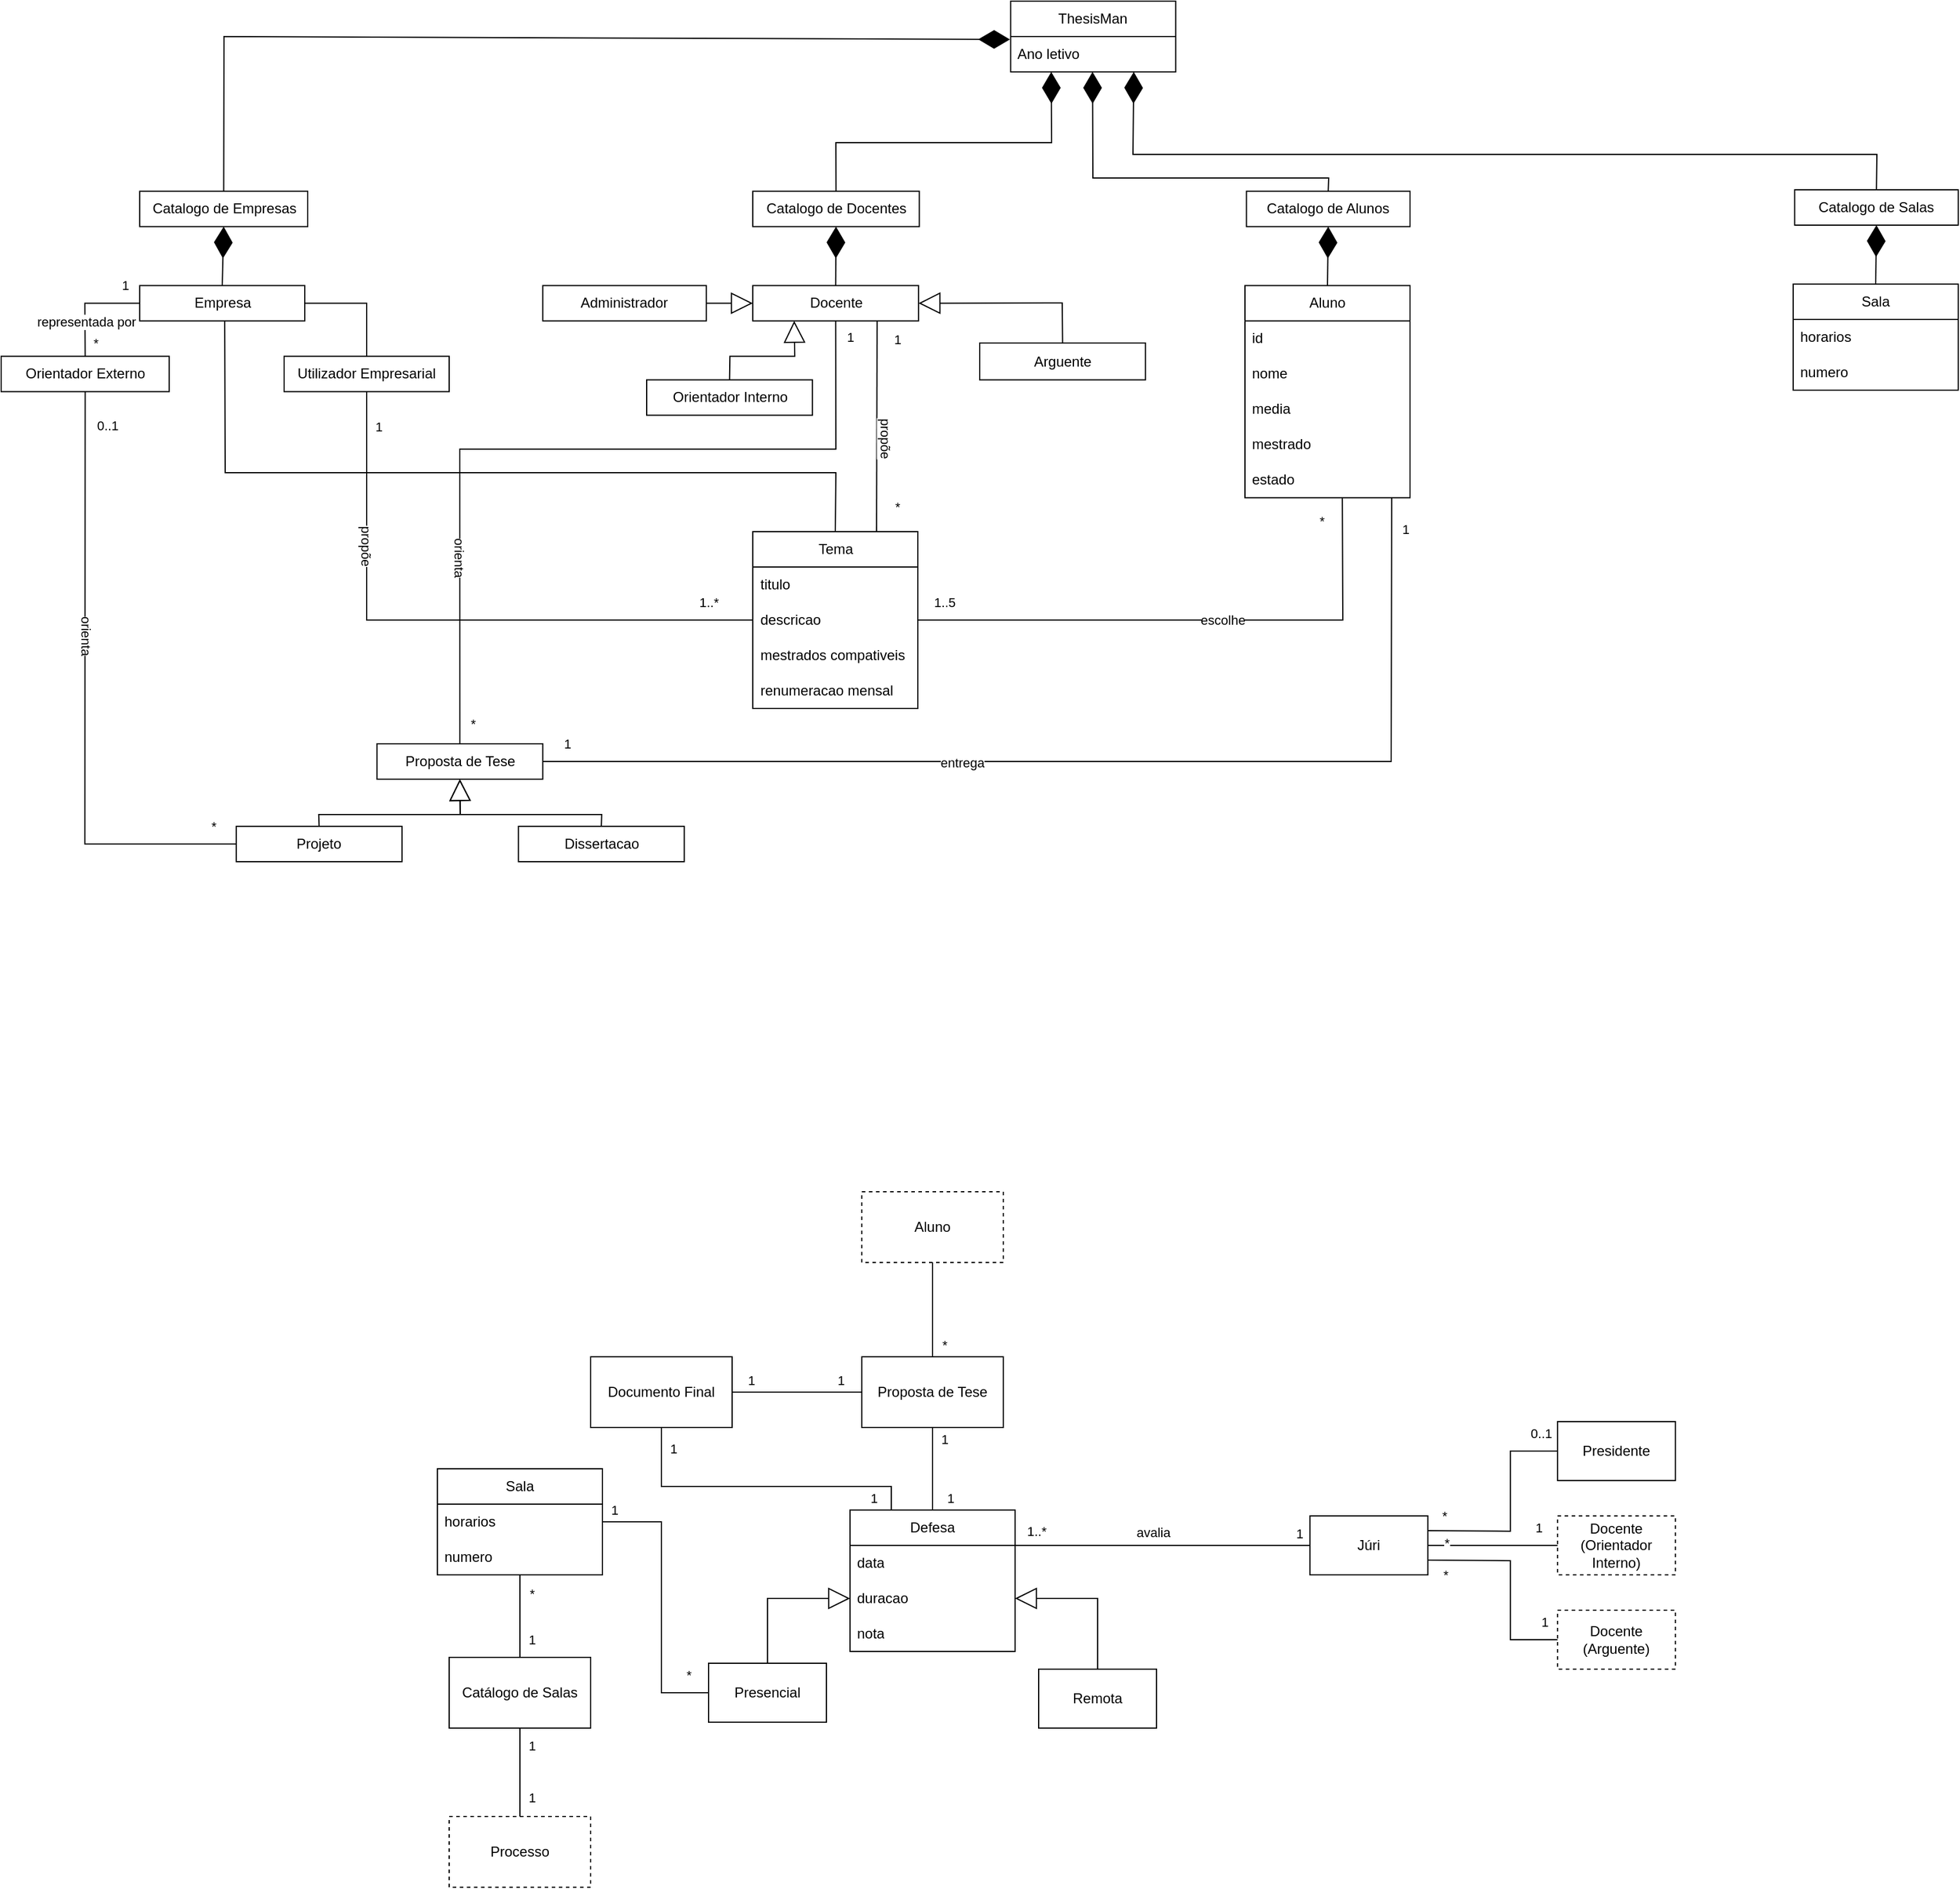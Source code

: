 <mxfile version="24.0.4" type="device">
  <diagram name="Page-1" id="X4RA0sWJOlGw3QUm6S05">
    <mxGraphModel dx="1793" dy="2145" grid="1" gridSize="10" guides="1" tooltips="1" connect="1" arrows="1" fold="1" page="1" pageScale="1" pageWidth="850" pageHeight="1100" math="0" shadow="0">
      <root>
        <mxCell id="0" />
        <mxCell id="1" parent="0" />
        <mxCell id="fBPDrE-IPzC1A-cnoaCC-7" value="" style="endArrow=block;endSize=16;endFill=0;html=1;rounded=0;entryX=0;entryY=0.5;entryDx=0;entryDy=0;exitX=0.5;exitY=0;exitDx=0;exitDy=0;" parent="1" source="C_XxnrYp36uwVZH10fxI-17" target="9LugDYmZEyyhnsHwceRd-7" edge="1">
          <mxGeometry width="160" relative="1" as="geometry">
            <mxPoint x="970" y="440" as="sourcePoint" />
            <mxPoint x="1040" y="415" as="targetPoint" />
            <Array as="points">
              <mxPoint x="980" y="405" />
            </Array>
          </mxGeometry>
        </mxCell>
        <mxCell id="fBPDrE-IPzC1A-cnoaCC-8" value="Remota" style="html=1;whiteSpace=wrap;" parent="1" vertex="1">
          <mxGeometry x="1210" y="465" width="100" height="50" as="geometry" />
        </mxCell>
        <mxCell id="fBPDrE-IPzC1A-cnoaCC-9" value="" style="endArrow=block;endSize=16;endFill=0;html=1;rounded=0;exitX=0.5;exitY=0;exitDx=0;exitDy=0;entryX=1;entryY=0.5;entryDx=0;entryDy=0;" parent="1" source="fBPDrE-IPzC1A-cnoaCC-8" target="9LugDYmZEyyhnsHwceRd-7" edge="1">
          <mxGeometry width="160" relative="1" as="geometry">
            <mxPoint x="1220" y="470" as="sourcePoint" />
            <mxPoint x="1190" y="380" as="targetPoint" />
            <Array as="points">
              <mxPoint x="1260" y="405" />
            </Array>
          </mxGeometry>
        </mxCell>
        <mxCell id="JnHYzQc8gZoaptGCAMhL-2" value="Júri" style="html=1;whiteSpace=wrap;" parent="1" vertex="1">
          <mxGeometry x="1440.14" y="335" width="100" height="50" as="geometry" />
        </mxCell>
        <mxCell id="JnHYzQc8gZoaptGCAMhL-15" value="Docente (Arguente)" style="html=1;whiteSpace=wrap;dashed=1;" parent="1" vertex="1">
          <mxGeometry x="1650.14" y="415" width="100" height="50" as="geometry" />
        </mxCell>
        <mxCell id="JnHYzQc8gZoaptGCAMhL-17" value="Docente (Orientador Interno)" style="html=1;whiteSpace=wrap;dashed=1;" parent="1" vertex="1">
          <mxGeometry x="1650.14" y="335" width="100" height="50" as="geometry" />
        </mxCell>
        <mxCell id="JnHYzQc8gZoaptGCAMhL-21" value="Presidente" style="html=1;whiteSpace=wrap;" parent="1" vertex="1">
          <mxGeometry x="1650.14" y="255" width="100" height="50" as="geometry" />
        </mxCell>
        <mxCell id="fVaLRAdeRfdy9NQS7Hun-14" value="Catálogo de Salas" style="whiteSpace=wrap;html=1;" parent="1" vertex="1">
          <mxGeometry x="710" y="455" width="120" height="60" as="geometry" />
        </mxCell>
        <mxCell id="9LugDYmZEyyhnsHwceRd-2" value="Proposta de Tese" style="whiteSpace=wrap;html=1;" parent="1" vertex="1">
          <mxGeometry x="1060" y="200" width="120" height="60" as="geometry" />
        </mxCell>
        <mxCell id="9LugDYmZEyyhnsHwceRd-4" value="" style="endArrow=none;html=1;rounded=0;entryX=0.5;entryY=1;entryDx=0;entryDy=0;exitX=0.5;exitY=0;exitDx=0;exitDy=0;" parent="1" target="9LugDYmZEyyhnsHwceRd-2" edge="1">
          <mxGeometry width="50" height="50" relative="1" as="geometry">
            <mxPoint x="1120" y="340" as="sourcePoint" />
            <mxPoint x="990" y="300" as="targetPoint" />
          </mxGeometry>
        </mxCell>
        <mxCell id="9LugDYmZEyyhnsHwceRd-29" value="1" style="edgeLabel;html=1;align=center;verticalAlign=middle;resizable=0;points=[];" parent="9LugDYmZEyyhnsHwceRd-4" vertex="1" connectable="0">
          <mxGeometry x="-0.398" y="-2" relative="1" as="geometry">
            <mxPoint x="13" y="4" as="offset" />
          </mxGeometry>
        </mxCell>
        <mxCell id="C_XxnrYp36uwVZH10fxI-3" value="1" style="edgeLabel;html=1;align=center;verticalAlign=middle;resizable=0;points=[];" parent="9LugDYmZEyyhnsHwceRd-4" vertex="1" connectable="0">
          <mxGeometry x="0.75" y="-3" relative="1" as="geometry">
            <mxPoint x="7" as="offset" />
          </mxGeometry>
        </mxCell>
        <mxCell id="9LugDYmZEyyhnsHwceRd-6" value="Defesa" style="swimlane;fontStyle=0;childLayout=stackLayout;horizontal=1;startSize=30;horizontalStack=0;resizeParent=1;resizeParentMax=0;resizeLast=0;collapsible=1;marginBottom=0;whiteSpace=wrap;html=1;" parent="1" vertex="1">
          <mxGeometry x="1050" y="330" width="140" height="120" as="geometry" />
        </mxCell>
        <mxCell id="C_XxnrYp36uwVZH10fxI-14" value="data" style="text;strokeColor=none;fillColor=none;align=left;verticalAlign=middle;spacingLeft=4;spacingRight=4;overflow=hidden;points=[[0,0.5],[1,0.5]];portConstraint=eastwest;rotatable=0;whiteSpace=wrap;html=1;" parent="9LugDYmZEyyhnsHwceRd-6" vertex="1">
          <mxGeometry y="30" width="140" height="30" as="geometry" />
        </mxCell>
        <mxCell id="9LugDYmZEyyhnsHwceRd-7" value="duracao" style="text;strokeColor=none;fillColor=none;align=left;verticalAlign=middle;spacingLeft=4;spacingRight=4;overflow=hidden;points=[[0,0.5],[1,0.5]];portConstraint=eastwest;rotatable=0;whiteSpace=wrap;html=1;" parent="9LugDYmZEyyhnsHwceRd-6" vertex="1">
          <mxGeometry y="60" width="140" height="30" as="geometry" />
        </mxCell>
        <mxCell id="9LugDYmZEyyhnsHwceRd-10" value="nota" style="text;strokeColor=none;fillColor=none;align=left;verticalAlign=middle;spacingLeft=4;spacingRight=4;overflow=hidden;points=[[0,0.5],[1,0.5]];portConstraint=eastwest;rotatable=0;whiteSpace=wrap;html=1;" parent="9LugDYmZEyyhnsHwceRd-6" vertex="1">
          <mxGeometry y="90" width="140" height="30" as="geometry" />
        </mxCell>
        <mxCell id="9LugDYmZEyyhnsHwceRd-11" value="" style="endArrow=none;html=1;rounded=0;exitX=1;exitY=0.25;exitDx=0;exitDy=0;entryX=0;entryY=0.5;entryDx=0;entryDy=0;" parent="1" source="JnHYzQc8gZoaptGCAMhL-2" target="JnHYzQc8gZoaptGCAMhL-21" edge="1">
          <mxGeometry width="50" height="50" relative="1" as="geometry">
            <mxPoint x="1540.14" y="265" as="sourcePoint" />
            <mxPoint x="1590.14" y="215" as="targetPoint" />
            <Array as="points">
              <mxPoint x="1610.14" y="348" />
              <mxPoint x="1610.14" y="280" />
            </Array>
          </mxGeometry>
        </mxCell>
        <mxCell id="9LugDYmZEyyhnsHwceRd-14" value="0..1" style="edgeLabel;html=1;align=center;verticalAlign=middle;resizable=0;points=[];" parent="9LugDYmZEyyhnsHwceRd-11" vertex="1" connectable="0">
          <mxGeometry x="0.844" y="2" relative="1" as="geometry">
            <mxPoint y="-13" as="offset" />
          </mxGeometry>
        </mxCell>
        <mxCell id="9LugDYmZEyyhnsHwceRd-18" value="*" style="edgeLabel;html=1;align=center;verticalAlign=middle;resizable=0;points=[];" parent="9LugDYmZEyyhnsHwceRd-11" vertex="1" connectable="0">
          <mxGeometry x="-0.85" y="2" relative="1" as="geometry">
            <mxPoint y="-11" as="offset" />
          </mxGeometry>
        </mxCell>
        <mxCell id="9LugDYmZEyyhnsHwceRd-12" value="" style="endArrow=none;html=1;rounded=0;exitX=1;exitY=0.5;exitDx=0;exitDy=0;entryX=0;entryY=0.5;entryDx=0;entryDy=0;" parent="1" source="JnHYzQc8gZoaptGCAMhL-2" target="JnHYzQc8gZoaptGCAMhL-17" edge="1">
          <mxGeometry width="50" height="50" relative="1" as="geometry">
            <mxPoint x="1600.14" y="465" as="sourcePoint" />
            <mxPoint x="1650.14" y="415" as="targetPoint" />
          </mxGeometry>
        </mxCell>
        <mxCell id="9LugDYmZEyyhnsHwceRd-15" value="1" style="edgeLabel;html=1;align=center;verticalAlign=middle;resizable=0;points=[];" parent="9LugDYmZEyyhnsHwceRd-12" vertex="1" connectable="0">
          <mxGeometry x="0.471" y="-2" relative="1" as="geometry">
            <mxPoint x="13" y="-17" as="offset" />
          </mxGeometry>
        </mxCell>
        <mxCell id="9LugDYmZEyyhnsHwceRd-20" value="*" style="edgeLabel;html=1;align=center;verticalAlign=middle;resizable=0;points=[];" parent="9LugDYmZEyyhnsHwceRd-12" vertex="1" connectable="0">
          <mxGeometry x="-0.668" y="2" relative="1" as="geometry">
            <mxPoint x="-3" as="offset" />
          </mxGeometry>
        </mxCell>
        <mxCell id="9LugDYmZEyyhnsHwceRd-13" value="" style="endArrow=none;html=1;rounded=0;exitX=1;exitY=0.75;exitDx=0;exitDy=0;entryX=0;entryY=0.5;entryDx=0;entryDy=0;" parent="1" source="JnHYzQc8gZoaptGCAMhL-2" target="JnHYzQc8gZoaptGCAMhL-15" edge="1">
          <mxGeometry width="50" height="50" relative="1" as="geometry">
            <mxPoint x="1580.14" y="465" as="sourcePoint" />
            <mxPoint x="1630.14" y="415" as="targetPoint" />
            <Array as="points">
              <mxPoint x="1610.14" y="373" />
              <mxPoint x="1610.14" y="440" />
            </Array>
          </mxGeometry>
        </mxCell>
        <mxCell id="9LugDYmZEyyhnsHwceRd-16" value="1" style="edgeLabel;html=1;align=center;verticalAlign=middle;resizable=0;points=[];" parent="9LugDYmZEyyhnsHwceRd-13" vertex="1" connectable="0">
          <mxGeometry x="0.877" y="-1" relative="1" as="geometry">
            <mxPoint y="-16" as="offset" />
          </mxGeometry>
        </mxCell>
        <mxCell id="9LugDYmZEyyhnsHwceRd-19" value="*" style="edgeLabel;html=1;align=center;verticalAlign=middle;resizable=0;points=[];" parent="9LugDYmZEyyhnsHwceRd-13" vertex="1" connectable="0">
          <mxGeometry x="-0.842" y="3" relative="1" as="geometry">
            <mxPoint x="1" y="15" as="offset" />
          </mxGeometry>
        </mxCell>
        <mxCell id="9LugDYmZEyyhnsHwceRd-22" value="" style="endArrow=none;html=1;rounded=0;exitX=1;exitY=0.25;exitDx=0;exitDy=0;entryX=0;entryY=0.5;entryDx=0;entryDy=0;" parent="1" source="9LugDYmZEyyhnsHwceRd-6" target="JnHYzQc8gZoaptGCAMhL-2" edge="1">
          <mxGeometry width="50" height="50" relative="1" as="geometry">
            <mxPoint x="1340" y="380" as="sourcePoint" />
            <mxPoint x="1490" y="360" as="targetPoint" />
          </mxGeometry>
        </mxCell>
        <mxCell id="9LugDYmZEyyhnsHwceRd-23" value="avalia" style="edgeLabel;html=1;align=center;verticalAlign=middle;resizable=0;points=[];" parent="9LugDYmZEyyhnsHwceRd-22" vertex="1" connectable="0">
          <mxGeometry x="-0.133" y="-1" relative="1" as="geometry">
            <mxPoint x="8" y="-12" as="offset" />
          </mxGeometry>
        </mxCell>
        <mxCell id="9LugDYmZEyyhnsHwceRd-24" value="1" style="edgeLabel;html=1;align=center;verticalAlign=middle;resizable=0;points=[];" parent="9LugDYmZEyyhnsHwceRd-22" vertex="1" connectable="0">
          <mxGeometry x="0.789" y="1" relative="1" as="geometry">
            <mxPoint x="17" y="-9" as="offset" />
          </mxGeometry>
        </mxCell>
        <mxCell id="9LugDYmZEyyhnsHwceRd-25" value="1..*" style="edgeLabel;html=1;align=center;verticalAlign=middle;resizable=0;points=[];" parent="9LugDYmZEyyhnsHwceRd-22" vertex="1" connectable="0">
          <mxGeometry x="-0.742" y="-2" relative="1" as="geometry">
            <mxPoint x="-15" y="-14" as="offset" />
          </mxGeometry>
        </mxCell>
        <mxCell id="9LugDYmZEyyhnsHwceRd-26" value="Aluno" style="whiteSpace=wrap;html=1;dashed=1;" parent="1" vertex="1">
          <mxGeometry x="1060" y="60" width="120" height="60" as="geometry" />
        </mxCell>
        <mxCell id="9LugDYmZEyyhnsHwceRd-27" value="" style="endArrow=none;html=1;rounded=0;entryX=0.5;entryY=1;entryDx=0;entryDy=0;exitX=0.5;exitY=0;exitDx=0;exitDy=0;" parent="1" source="9LugDYmZEyyhnsHwceRd-2" target="9LugDYmZEyyhnsHwceRd-26" edge="1">
          <mxGeometry width="50" height="50" relative="1" as="geometry">
            <mxPoint x="1080" y="190" as="sourcePoint" />
            <mxPoint x="1130" y="140" as="targetPoint" />
          </mxGeometry>
        </mxCell>
        <mxCell id="9LugDYmZEyyhnsHwceRd-28" value="*" style="edgeLabel;html=1;align=center;verticalAlign=middle;resizable=0;points=[];" parent="9LugDYmZEyyhnsHwceRd-27" vertex="1" connectable="0">
          <mxGeometry x="-0.466" y="-5" relative="1" as="geometry">
            <mxPoint x="5" y="11" as="offset" />
          </mxGeometry>
        </mxCell>
        <mxCell id="9LugDYmZEyyhnsHwceRd-30" value="Documento Final" style="whiteSpace=wrap;html=1;" parent="1" vertex="1">
          <mxGeometry x="830" y="200" width="120" height="60" as="geometry" />
        </mxCell>
        <mxCell id="9LugDYmZEyyhnsHwceRd-34" value="" style="endArrow=none;html=1;rounded=0;exitX=1;exitY=0.5;exitDx=0;exitDy=0;entryX=0;entryY=0.5;entryDx=0;entryDy=0;" parent="1" source="9LugDYmZEyyhnsHwceRd-30" target="9LugDYmZEyyhnsHwceRd-2" edge="1">
          <mxGeometry width="50" height="50" relative="1" as="geometry">
            <mxPoint x="980" y="340" as="sourcePoint" />
            <mxPoint x="1030" y="290" as="targetPoint" />
          </mxGeometry>
        </mxCell>
        <mxCell id="C_XxnrYp36uwVZH10fxI-1" value="1" style="edgeLabel;html=1;align=center;verticalAlign=middle;resizable=0;points=[];" parent="9LugDYmZEyyhnsHwceRd-34" vertex="1" connectable="0">
          <mxGeometry x="-0.711" relative="1" as="geometry">
            <mxPoint y="-10" as="offset" />
          </mxGeometry>
        </mxCell>
        <mxCell id="C_XxnrYp36uwVZH10fxI-2" value="1" style="edgeLabel;html=1;align=center;verticalAlign=middle;resizable=0;points=[];" parent="9LugDYmZEyyhnsHwceRd-34" vertex="1" connectable="0">
          <mxGeometry x="0.669" y="1" relative="1" as="geometry">
            <mxPoint y="-9" as="offset" />
          </mxGeometry>
        </mxCell>
        <mxCell id="C_XxnrYp36uwVZH10fxI-5" value="" style="endArrow=none;html=1;rounded=0;entryX=0.5;entryY=1;entryDx=0;entryDy=0;exitX=0.25;exitY=0;exitDx=0;exitDy=0;" parent="1" source="9LugDYmZEyyhnsHwceRd-6" target="9LugDYmZEyyhnsHwceRd-30" edge="1">
          <mxGeometry width="50" height="50" relative="1" as="geometry">
            <mxPoint x="870" y="370" as="sourcePoint" />
            <mxPoint x="920" y="320" as="targetPoint" />
            <Array as="points">
              <mxPoint x="1085" y="310" />
              <mxPoint x="890" y="310" />
            </Array>
          </mxGeometry>
        </mxCell>
        <mxCell id="C_XxnrYp36uwVZH10fxI-6" value="1" style="edgeLabel;html=1;align=center;verticalAlign=middle;resizable=0;points=[];" parent="C_XxnrYp36uwVZH10fxI-5" vertex="1" connectable="0">
          <mxGeometry x="-0.923" y="1" relative="1" as="geometry">
            <mxPoint x="-14" as="offset" />
          </mxGeometry>
        </mxCell>
        <mxCell id="C_XxnrYp36uwVZH10fxI-7" value="1" style="edgeLabel;html=1;align=center;verticalAlign=middle;resizable=0;points=[];" parent="C_XxnrYp36uwVZH10fxI-5" vertex="1" connectable="0">
          <mxGeometry x="0.868" y="4" relative="1" as="geometry">
            <mxPoint x="14" as="offset" />
          </mxGeometry>
        </mxCell>
        <mxCell id="C_XxnrYp36uwVZH10fxI-10" value="Sala" style="swimlane;fontStyle=0;childLayout=stackLayout;horizontal=1;startSize=30;horizontalStack=0;resizeParent=1;resizeParentMax=0;resizeLast=0;collapsible=1;marginBottom=0;whiteSpace=wrap;html=1;" parent="1" vertex="1">
          <mxGeometry x="700" y="295" width="140" height="90" as="geometry" />
        </mxCell>
        <mxCell id="C_XxnrYp36uwVZH10fxI-11" value="horarios" style="text;strokeColor=none;fillColor=none;align=left;verticalAlign=middle;spacingLeft=4;spacingRight=4;overflow=hidden;points=[[0,0.5],[1,0.5]];portConstraint=eastwest;rotatable=0;whiteSpace=wrap;html=1;" parent="C_XxnrYp36uwVZH10fxI-10" vertex="1">
          <mxGeometry y="30" width="140" height="30" as="geometry" />
        </mxCell>
        <mxCell id="C_XxnrYp36uwVZH10fxI-12" value="numero" style="text;strokeColor=none;fillColor=none;align=left;verticalAlign=middle;spacingLeft=4;spacingRight=4;overflow=hidden;points=[[0,0.5],[1,0.5]];portConstraint=eastwest;rotatable=0;whiteSpace=wrap;html=1;" parent="C_XxnrYp36uwVZH10fxI-10" vertex="1">
          <mxGeometry y="60" width="140" height="30" as="geometry" />
        </mxCell>
        <mxCell id="C_XxnrYp36uwVZH10fxI-16" value="" style="endArrow=none;html=1;rounded=0;exitX=0.5;exitY=0;exitDx=0;exitDy=0;" parent="1" source="fVaLRAdeRfdy9NQS7Hun-14" target="C_XxnrYp36uwVZH10fxI-12" edge="1">
          <mxGeometry width="50" height="50" relative="1" as="geometry">
            <mxPoint x="880" y="450" as="sourcePoint" />
            <mxPoint x="930" y="400" as="targetPoint" />
          </mxGeometry>
        </mxCell>
        <mxCell id="C_XxnrYp36uwVZH10fxI-24" value="1" style="edgeLabel;html=1;align=center;verticalAlign=middle;resizable=0;points=[];" parent="C_XxnrYp36uwVZH10fxI-16" vertex="1" connectable="0">
          <mxGeometry x="-0.03" y="1" relative="1" as="geometry">
            <mxPoint x="11" y="19" as="offset" />
          </mxGeometry>
        </mxCell>
        <mxCell id="C_XxnrYp36uwVZH10fxI-25" value="*" style="edgeLabel;html=1;align=center;verticalAlign=middle;resizable=0;points=[];" parent="C_XxnrYp36uwVZH10fxI-16" vertex="1" connectable="0">
          <mxGeometry x="0.731" y="2" relative="1" as="geometry">
            <mxPoint x="12" y="6" as="offset" />
          </mxGeometry>
        </mxCell>
        <mxCell id="C_XxnrYp36uwVZH10fxI-17" value="Presencial" style="html=1;whiteSpace=wrap;" parent="1" vertex="1">
          <mxGeometry x="930" y="460" width="100" height="50" as="geometry" />
        </mxCell>
        <mxCell id="C_XxnrYp36uwVZH10fxI-18" value="" style="endArrow=none;html=1;rounded=0;exitX=1;exitY=0.5;exitDx=0;exitDy=0;entryX=0;entryY=0.5;entryDx=0;entryDy=0;" parent="1" source="C_XxnrYp36uwVZH10fxI-11" target="C_XxnrYp36uwVZH10fxI-17" edge="1">
          <mxGeometry width="50" height="50" relative="1" as="geometry">
            <mxPoint x="870" y="520" as="sourcePoint" />
            <mxPoint x="920" y="470" as="targetPoint" />
            <Array as="points">
              <mxPoint x="890" y="340" />
              <mxPoint x="890" y="485" />
            </Array>
          </mxGeometry>
        </mxCell>
        <mxCell id="C_XxnrYp36uwVZH10fxI-21" value="1" style="edgeLabel;html=1;align=center;verticalAlign=middle;resizable=0;points=[];" parent="C_XxnrYp36uwVZH10fxI-18" vertex="1" connectable="0">
          <mxGeometry x="-0.905" y="1" relative="1" as="geometry">
            <mxPoint x="-1" y="-9" as="offset" />
          </mxGeometry>
        </mxCell>
        <mxCell id="C_XxnrYp36uwVZH10fxI-22" value="*" style="edgeLabel;html=1;align=center;verticalAlign=middle;resizable=0;points=[];" parent="C_XxnrYp36uwVZH10fxI-18" vertex="1" connectable="0">
          <mxGeometry x="0.748" y="1" relative="1" as="geometry">
            <mxPoint x="12" y="-14" as="offset" />
          </mxGeometry>
        </mxCell>
        <mxCell id="C_XxnrYp36uwVZH10fxI-19" value="Processo" style="whiteSpace=wrap;html=1;dashed=1;" parent="1" vertex="1">
          <mxGeometry x="710" y="590" width="120" height="60" as="geometry" />
        </mxCell>
        <mxCell id="C_XxnrYp36uwVZH10fxI-20" value="" style="endArrow=none;html=1;rounded=0;exitX=0.5;exitY=0;exitDx=0;exitDy=0;entryX=0.5;entryY=1;entryDx=0;entryDy=0;" parent="1" source="C_XxnrYp36uwVZH10fxI-19" target="fVaLRAdeRfdy9NQS7Hun-14" edge="1">
          <mxGeometry width="50" height="50" relative="1" as="geometry">
            <mxPoint x="860" y="630" as="sourcePoint" />
            <mxPoint x="910" y="580" as="targetPoint" />
          </mxGeometry>
        </mxCell>
        <mxCell id="C_XxnrYp36uwVZH10fxI-26" value="1" style="edgeLabel;html=1;align=center;verticalAlign=middle;resizable=0;points=[];" parent="C_XxnrYp36uwVZH10fxI-20" vertex="1" connectable="0">
          <mxGeometry x="0.788" y="3" relative="1" as="geometry">
            <mxPoint x="13" y="7" as="offset" />
          </mxGeometry>
        </mxCell>
        <mxCell id="C_XxnrYp36uwVZH10fxI-27" value="1" style="edgeLabel;html=1;align=center;verticalAlign=middle;resizable=0;points=[];" parent="C_XxnrYp36uwVZH10fxI-20" vertex="1" connectable="0">
          <mxGeometry x="-0.563" y="-2" relative="1" as="geometry">
            <mxPoint x="8" as="offset" />
          </mxGeometry>
        </mxCell>
        <mxCell id="aRIGUOi0fo8cgqzadP1p-1" value="ThesisMan" style="swimlane;fontStyle=0;childLayout=stackLayout;horizontal=1;startSize=30;horizontalStack=0;resizeParent=1;resizeParentMax=0;resizeLast=0;collapsible=1;marginBottom=0;whiteSpace=wrap;html=1;" parent="1" vertex="1">
          <mxGeometry x="1186.25" y="-950" width="140" height="60" as="geometry" />
        </mxCell>
        <mxCell id="aRIGUOi0fo8cgqzadP1p-2" value="Ano letivo" style="text;strokeColor=none;fillColor=none;align=left;verticalAlign=middle;spacingLeft=4;spacingRight=4;overflow=hidden;points=[[0,0.5],[1,0.5]];portConstraint=eastwest;rotatable=0;whiteSpace=wrap;html=1;" parent="aRIGUOi0fo8cgqzadP1p-1" vertex="1">
          <mxGeometry y="30" width="140" height="30" as="geometry" />
        </mxCell>
        <mxCell id="aRIGUOi0fo8cgqzadP1p-5" value="Administrador" style="rounded=0;whiteSpace=wrap;html=1;" parent="1" vertex="1">
          <mxGeometry x="789.38" y="-708.75" width="138.75" height="30" as="geometry" />
        </mxCell>
        <mxCell id="aRIGUOi0fo8cgqzadP1p-11" value="Catalogo de Docentes" style="rounded=0;whiteSpace=wrap;html=1;" parent="1" vertex="1">
          <mxGeometry x="967.51" y="-788.75" width="141.25" height="30" as="geometry" />
        </mxCell>
        <mxCell id="aRIGUOi0fo8cgqzadP1p-12" value="Orientador Interno" style="rounded=0;whiteSpace=wrap;html=1;" parent="1" vertex="1">
          <mxGeometry x="877.51" y="-628.75" width="140.62" height="30" as="geometry" />
        </mxCell>
        <mxCell id="aRIGUOi0fo8cgqzadP1p-13" value="Arguente" style="whiteSpace=wrap;html=1;" parent="1" vertex="1">
          <mxGeometry x="1160" y="-660" width="140.62" height="31.25" as="geometry" />
        </mxCell>
        <mxCell id="aRIGUOi0fo8cgqzadP1p-15" value="Catalogo de Empresas" style="whiteSpace=wrap;html=1;" parent="1" vertex="1">
          <mxGeometry x="447.5" y="-788.75" width="142.5" height="30" as="geometry" />
        </mxCell>
        <mxCell id="aRIGUOi0fo8cgqzadP1p-16" value="Docente" style="rounded=0;whiteSpace=wrap;html=1;" parent="1" vertex="1">
          <mxGeometry x="967.51" y="-708.75" width="140.62" height="30" as="geometry" />
        </mxCell>
        <mxCell id="aRIGUOi0fo8cgqzadP1p-19" value="Empresa" style="whiteSpace=wrap;html=1;" parent="1" vertex="1">
          <mxGeometry x="447.5" y="-708.75" width="140" height="30" as="geometry" />
        </mxCell>
        <mxCell id="aRIGUOi0fo8cgqzadP1p-20" value="Orientador Externo" style="whiteSpace=wrap;html=1;" parent="1" vertex="1">
          <mxGeometry x="330" y="-648.75" width="142.5" height="30" as="geometry" />
        </mxCell>
        <mxCell id="aRIGUOi0fo8cgqzadP1p-21" value="Utilizador Empresarial" style="whiteSpace=wrap;html=1;" parent="1" vertex="1">
          <mxGeometry x="570" y="-648.75" width="140" height="30" as="geometry" />
        </mxCell>
        <mxCell id="aRIGUOi0fo8cgqzadP1p-22" value="Catalogo de Alunos" style="whiteSpace=wrap;html=1;" parent="1" vertex="1">
          <mxGeometry x="1386.25" y="-788.75" width="138.75" height="30" as="geometry" />
        </mxCell>
        <mxCell id="aRIGUOi0fo8cgqzadP1p-24" value="Aluno" style="swimlane;fontStyle=0;childLayout=stackLayout;horizontal=1;startSize=30;horizontalStack=0;resizeParent=1;resizeParentMax=0;resizeLast=0;collapsible=1;marginBottom=0;whiteSpace=wrap;html=1;" parent="1" vertex="1">
          <mxGeometry x="1385" y="-708.75" width="140" height="180" as="geometry" />
        </mxCell>
        <mxCell id="aRIGUOi0fo8cgqzadP1p-25" value="id" style="text;strokeColor=none;fillColor=none;align=left;verticalAlign=middle;spacingLeft=4;spacingRight=4;overflow=hidden;points=[[0,0.5],[1,0.5]];portConstraint=eastwest;rotatable=0;whiteSpace=wrap;html=1;" parent="aRIGUOi0fo8cgqzadP1p-24" vertex="1">
          <mxGeometry y="30" width="140" height="30" as="geometry" />
        </mxCell>
        <mxCell id="aRIGUOi0fo8cgqzadP1p-26" value="nome" style="text;strokeColor=none;fillColor=none;align=left;verticalAlign=middle;spacingLeft=4;spacingRight=4;overflow=hidden;points=[[0,0.5],[1,0.5]];portConstraint=eastwest;rotatable=0;whiteSpace=wrap;html=1;" parent="aRIGUOi0fo8cgqzadP1p-24" vertex="1">
          <mxGeometry y="60" width="140" height="30" as="geometry" />
        </mxCell>
        <mxCell id="aRIGUOi0fo8cgqzadP1p-27" value="media" style="text;strokeColor=none;fillColor=none;align=left;verticalAlign=middle;spacingLeft=4;spacingRight=4;overflow=hidden;points=[[0,0.5],[1,0.5]];portConstraint=eastwest;rotatable=0;whiteSpace=wrap;html=1;" parent="aRIGUOi0fo8cgqzadP1p-24" vertex="1">
          <mxGeometry y="90" width="140" height="30" as="geometry" />
        </mxCell>
        <mxCell id="aRIGUOi0fo8cgqzadP1p-28" value="mestrado" style="text;strokeColor=none;fillColor=none;align=left;verticalAlign=middle;spacingLeft=4;spacingRight=4;overflow=hidden;points=[[0,0.5],[1,0.5]];portConstraint=eastwest;rotatable=0;whiteSpace=wrap;html=1;" parent="aRIGUOi0fo8cgqzadP1p-24" vertex="1">
          <mxGeometry y="120" width="140" height="30" as="geometry" />
        </mxCell>
        <mxCell id="aRIGUOi0fo8cgqzadP1p-29" value="estado" style="text;strokeColor=none;fillColor=none;align=left;verticalAlign=middle;spacingLeft=4;spacingRight=4;overflow=hidden;points=[[0,0.5],[1,0.5]];portConstraint=eastwest;rotatable=0;whiteSpace=wrap;html=1;" parent="aRIGUOi0fo8cgqzadP1p-24" vertex="1">
          <mxGeometry y="150" width="140" height="30" as="geometry" />
        </mxCell>
        <mxCell id="aRIGUOi0fo8cgqzadP1p-31" value="Tema" style="swimlane;fontStyle=0;childLayout=stackLayout;horizontal=1;startSize=30;horizontalStack=0;resizeParent=1;resizeParentMax=0;resizeLast=0;collapsible=1;marginBottom=0;whiteSpace=wrap;html=1;" parent="1" vertex="1">
          <mxGeometry x="967.51" y="-500" width="140" height="150" as="geometry">
            <mxRectangle x="1150" y="898" width="70" height="30" as="alternateBounds" />
          </mxGeometry>
        </mxCell>
        <mxCell id="aRIGUOi0fo8cgqzadP1p-32" value="titulo" style="text;strokeColor=none;fillColor=none;align=left;verticalAlign=middle;spacingLeft=4;spacingRight=4;overflow=hidden;points=[[0,0.5],[1,0.5]];portConstraint=eastwest;rotatable=0;whiteSpace=wrap;html=1;" parent="aRIGUOi0fo8cgqzadP1p-31" vertex="1">
          <mxGeometry y="30" width="140" height="30" as="geometry" />
        </mxCell>
        <mxCell id="aRIGUOi0fo8cgqzadP1p-33" value="descricao" style="text;strokeColor=none;fillColor=none;align=left;verticalAlign=middle;spacingLeft=4;spacingRight=4;overflow=hidden;points=[[0,0.5],[1,0.5]];portConstraint=eastwest;rotatable=0;whiteSpace=wrap;html=1;" parent="aRIGUOi0fo8cgqzadP1p-31" vertex="1">
          <mxGeometry y="60" width="140" height="30" as="geometry" />
        </mxCell>
        <mxCell id="aRIGUOi0fo8cgqzadP1p-34" value="mestrados compativeis" style="text;strokeColor=none;fillColor=none;align=left;verticalAlign=middle;spacingLeft=4;spacingRight=4;overflow=hidden;points=[[0,0.5],[1,0.5]];portConstraint=eastwest;rotatable=0;whiteSpace=wrap;html=1;" parent="aRIGUOi0fo8cgqzadP1p-31" vertex="1">
          <mxGeometry y="90" width="140" height="30" as="geometry" />
        </mxCell>
        <mxCell id="aRIGUOi0fo8cgqzadP1p-35" value="renumeracao mensal" style="text;strokeColor=none;fillColor=none;align=left;verticalAlign=middle;spacingLeft=4;spacingRight=4;overflow=hidden;points=[[0,0.5],[1,0.5]];portConstraint=eastwest;rotatable=0;whiteSpace=wrap;html=1;" parent="aRIGUOi0fo8cgqzadP1p-31" vertex="1">
          <mxGeometry y="120" width="140" height="30" as="geometry" />
        </mxCell>
        <mxCell id="aRIGUOi0fo8cgqzadP1p-36" value="Proposta de Tese" style="html=1;whiteSpace=wrap;" parent="1" vertex="1">
          <mxGeometry x="648.76" y="-320" width="140.62" height="30" as="geometry" />
        </mxCell>
        <mxCell id="aRIGUOi0fo8cgqzadP1p-37" value="Dissertacao" style="html=1;whiteSpace=wrap;" parent="1" vertex="1">
          <mxGeometry x="768.76" y="-250" width="140.62" height="30" as="geometry" />
        </mxCell>
        <mxCell id="aRIGUOi0fo8cgqzadP1p-38" value="Projeto" style="html=1;whiteSpace=wrap;" parent="1" vertex="1">
          <mxGeometry x="529.38" y="-250" width="140.62" height="30" as="geometry" />
        </mxCell>
        <mxCell id="aRIGUOi0fo8cgqzadP1p-41" value="" style="endArrow=none;html=1;rounded=0;exitX=0.5;exitY=0;exitDx=0;exitDy=0;entryX=0.5;entryY=1;entryDx=0;entryDy=0;" parent="1" source="aRIGUOi0fo8cgqzadP1p-36" target="aRIGUOi0fo8cgqzadP1p-16" edge="1">
          <mxGeometry width="50" height="50" relative="1" as="geometry">
            <mxPoint x="420" y="-570" as="sourcePoint" />
            <mxPoint x="470" y="-620" as="targetPoint" />
            <Array as="points">
              <mxPoint x="719" y="-570" />
              <mxPoint x="1038" y="-570" />
            </Array>
          </mxGeometry>
        </mxCell>
        <mxCell id="5lh8dayub897Pbzogj64-68" value="1" style="edgeLabel;html=1;align=center;verticalAlign=middle;resizable=0;points=[];" vertex="1" connectable="0" parent="aRIGUOi0fo8cgqzadP1p-41">
          <mxGeometry x="0.956" y="1" relative="1" as="geometry">
            <mxPoint x="13" y="-1" as="offset" />
          </mxGeometry>
        </mxCell>
        <mxCell id="5lh8dayub897Pbzogj64-72" value="*" style="edgeLabel;html=1;align=center;verticalAlign=middle;resizable=0;points=[];rotation=0;" vertex="1" connectable="0" parent="aRIGUOi0fo8cgqzadP1p-41">
          <mxGeometry x="-0.949" relative="1" as="geometry">
            <mxPoint x="11" as="offset" />
          </mxGeometry>
        </mxCell>
        <mxCell id="5lh8dayub897Pbzogj64-73" value="orienta" style="edgeLabel;html=1;align=center;verticalAlign=middle;resizable=0;points=[];rotation=90;" vertex="1" connectable="0" parent="aRIGUOi0fo8cgqzadP1p-41">
          <mxGeometry x="-0.533" relative="1" as="geometry">
            <mxPoint as="offset" />
          </mxGeometry>
        </mxCell>
        <mxCell id="aRIGUOi0fo8cgqzadP1p-50" value="" style="endArrow=block;endSize=16;endFill=0;html=1;rounded=0;entryX=0.5;entryY=1;entryDx=0;entryDy=0;exitX=0.5;exitY=0;exitDx=0;exitDy=0;" parent="1" source="aRIGUOi0fo8cgqzadP1p-37" target="aRIGUOi0fo8cgqzadP1p-36" edge="1">
          <mxGeometry width="160" relative="1" as="geometry">
            <mxPoint x="779.38" y="-155" as="sourcePoint" />
            <mxPoint x="728.38" y="-290" as="targetPoint" />
            <Array as="points">
              <mxPoint x="839.38" y="-260" />
              <mxPoint x="719.38" y="-260" />
            </Array>
          </mxGeometry>
        </mxCell>
        <mxCell id="aRIGUOi0fo8cgqzadP1p-51" value="" style="endArrow=block;endSize=16;endFill=0;html=1;rounded=0;entryX=0.5;entryY=1;entryDx=0;entryDy=0;exitX=0.5;exitY=0;exitDx=0;exitDy=0;" parent="1" source="aRIGUOi0fo8cgqzadP1p-38" target="aRIGUOi0fo8cgqzadP1p-36" edge="1">
          <mxGeometry width="160" relative="1" as="geometry">
            <mxPoint x="849.38" y="-240" as="sourcePoint" />
            <mxPoint x="729.38" y="-280" as="targetPoint" />
            <Array as="points">
              <mxPoint x="599.38" y="-260" />
              <mxPoint x="719.38" y="-260" />
            </Array>
          </mxGeometry>
        </mxCell>
        <mxCell id="aRIGUOi0fo8cgqzadP1p-54" value="" style="endArrow=none;html=1;rounded=0;exitX=0.5;exitY=0;exitDx=0;exitDy=0;entryX=0;entryY=0.5;entryDx=0;entryDy=0;" parent="1" source="aRIGUOi0fo8cgqzadP1p-20" target="aRIGUOi0fo8cgqzadP1p-19" edge="1">
          <mxGeometry width="50" height="50" relative="1" as="geometry">
            <mxPoint x="390" y="-658.75" as="sourcePoint" />
            <mxPoint x="440" y="-708.75" as="targetPoint" />
            <Array as="points">
              <mxPoint x="401" y="-693.75" />
            </Array>
          </mxGeometry>
        </mxCell>
        <mxCell id="5lh8dayub897Pbzogj64-80" value="representada por" style="edgeLabel;html=1;align=center;verticalAlign=middle;resizable=0;points=[];" vertex="1" connectable="0" parent="aRIGUOi0fo8cgqzadP1p-54">
          <mxGeometry x="-0.354" y="-1" relative="1" as="geometry">
            <mxPoint as="offset" />
          </mxGeometry>
        </mxCell>
        <mxCell id="5lh8dayub897Pbzogj64-81" value="1" style="edgeLabel;html=1;align=center;verticalAlign=middle;resizable=0;points=[];" vertex="1" connectable="0" parent="aRIGUOi0fo8cgqzadP1p-54">
          <mxGeometry x="0.721" y="2" relative="1" as="geometry">
            <mxPoint y="-14" as="offset" />
          </mxGeometry>
        </mxCell>
        <mxCell id="5lh8dayub897Pbzogj64-82" value="*" style="edgeLabel;html=1;align=center;verticalAlign=middle;resizable=0;points=[];" vertex="1" connectable="0" parent="aRIGUOi0fo8cgqzadP1p-54">
          <mxGeometry x="-0.753" y="-1" relative="1" as="geometry">
            <mxPoint x="8" as="offset" />
          </mxGeometry>
        </mxCell>
        <mxCell id="aRIGUOi0fo8cgqzadP1p-55" value="" style="endArrow=none;html=1;rounded=0;exitX=0.5;exitY=0;exitDx=0;exitDy=0;entryX=1;entryY=0.5;entryDx=0;entryDy=0;" parent="1" source="aRIGUOi0fo8cgqzadP1p-21" target="aRIGUOi0fo8cgqzadP1p-19" edge="1">
          <mxGeometry width="50" height="50" relative="1" as="geometry">
            <mxPoint x="620" y="-668.75" as="sourcePoint" />
            <mxPoint x="670" y="-718.75" as="targetPoint" />
            <Array as="points">
              <mxPoint x="640" y="-693.75" />
            </Array>
          </mxGeometry>
        </mxCell>
        <mxCell id="aRIGUOi0fo8cgqzadP1p-60" value="" style="endArrow=none;html=1;rounded=0;exitX=0;exitY=0.5;exitDx=0;exitDy=0;entryX=0.5;entryY=1;entryDx=0;entryDy=0;" parent="1" source="aRIGUOi0fo8cgqzadP1p-38" target="aRIGUOi0fo8cgqzadP1p-20" edge="1">
          <mxGeometry width="50" height="50" relative="1" as="geometry">
            <mxPoint x="190" y="-400" as="sourcePoint" />
            <mxPoint x="240" y="-450" as="targetPoint" />
            <Array as="points">
              <mxPoint x="401" y="-235" />
            </Array>
          </mxGeometry>
        </mxCell>
        <mxCell id="5lh8dayub897Pbzogj64-77" value="orienta" style="edgeLabel;html=1;align=center;verticalAlign=middle;resizable=0;points=[];rotation=90;" vertex="1" connectable="0" parent="aRIGUOi0fo8cgqzadP1p-60">
          <mxGeometry x="0.193" y="-1" relative="1" as="geometry">
            <mxPoint as="offset" />
          </mxGeometry>
        </mxCell>
        <mxCell id="5lh8dayub897Pbzogj64-78" value="0..1" style="edgeLabel;html=1;align=center;verticalAlign=middle;resizable=0;points=[];" vertex="1" connectable="0" parent="aRIGUOi0fo8cgqzadP1p-60">
          <mxGeometry x="0.873" relative="1" as="geometry">
            <mxPoint x="19" y="-4" as="offset" />
          </mxGeometry>
        </mxCell>
        <mxCell id="5lh8dayub897Pbzogj64-79" value="*" style="edgeLabel;html=1;align=center;verticalAlign=middle;resizable=0;points=[];" vertex="1" connectable="0" parent="aRIGUOi0fo8cgqzadP1p-60">
          <mxGeometry x="-0.909" y="-3" relative="1" as="geometry">
            <mxPoint x="4" y="-12" as="offset" />
          </mxGeometry>
        </mxCell>
        <mxCell id="aRIGUOi0fo8cgqzadP1p-61" value="" style="endArrow=none;html=1;rounded=0;entryX=0.515;entryY=1;entryDx=0;entryDy=0;exitX=0.5;exitY=0;exitDx=0;exitDy=0;entryPerimeter=0;" parent="1" source="aRIGUOi0fo8cgqzadP1p-31" target="aRIGUOi0fo8cgqzadP1p-19" edge="1">
          <mxGeometry width="50" height="50" relative="1" as="geometry">
            <mxPoint x="180" y="-300" as="sourcePoint" />
            <mxPoint x="230" y="-350" as="targetPoint" />
            <Array as="points">
              <mxPoint x="1038" y="-550" />
              <mxPoint x="520" y="-550" />
            </Array>
          </mxGeometry>
        </mxCell>
        <mxCell id="aRIGUOi0fo8cgqzadP1p-62" value="" style="endArrow=none;html=1;rounded=0;exitX=1;exitY=0.5;exitDx=0;exitDy=0;entryX=0.889;entryY=1;entryDx=0;entryDy=0;entryPerimeter=0;" parent="1" source="aRIGUOi0fo8cgqzadP1p-36" target="aRIGUOi0fo8cgqzadP1p-29" edge="1">
          <mxGeometry width="50" height="50" relative="1" as="geometry">
            <mxPoint x="550" y="-490" as="sourcePoint" />
            <mxPoint x="600" y="-540" as="targetPoint" />
            <Array as="points">
              <mxPoint x="1509" y="-305" />
            </Array>
          </mxGeometry>
        </mxCell>
        <mxCell id="5lh8dayub897Pbzogj64-74" value="entrega" style="edgeLabel;html=1;align=center;verticalAlign=middle;resizable=0;points=[];" vertex="1" connectable="0" parent="aRIGUOi0fo8cgqzadP1p-62">
          <mxGeometry x="-0.247" y="-1" relative="1" as="geometry">
            <mxPoint as="offset" />
          </mxGeometry>
        </mxCell>
        <mxCell id="5lh8dayub897Pbzogj64-75" value="1" style="edgeLabel;html=1;align=center;verticalAlign=middle;resizable=0;points=[];" vertex="1" connectable="0" parent="aRIGUOi0fo8cgqzadP1p-62">
          <mxGeometry x="0.943" y="1" relative="1" as="geometry">
            <mxPoint x="12" as="offset" />
          </mxGeometry>
        </mxCell>
        <mxCell id="5lh8dayub897Pbzogj64-76" value="1" style="edgeLabel;html=1;align=center;verticalAlign=middle;resizable=0;points=[];" vertex="1" connectable="0" parent="aRIGUOi0fo8cgqzadP1p-62">
          <mxGeometry x="-0.933" relative="1" as="geometry">
            <mxPoint x="-11" y="-15" as="offset" />
          </mxGeometry>
        </mxCell>
        <mxCell id="wX2YtLCmFYZKP23IaHDT-2" value="" style="endArrow=none;html=1;rounded=0;entryX=0.75;entryY=1;entryDx=0;entryDy=0;exitX=0.75;exitY=0;exitDx=0;exitDy=0;" parent="1" source="aRIGUOi0fo8cgqzadP1p-31" target="aRIGUOi0fo8cgqzadP1p-16" edge="1">
          <mxGeometry width="50" height="50" relative="1" as="geometry">
            <mxPoint x="860" y="-540" as="sourcePoint" />
            <mxPoint x="330" y="-700" as="targetPoint" />
            <Array as="points" />
          </mxGeometry>
        </mxCell>
        <mxCell id="5lh8dayub897Pbzogj64-69" value="1" style="edgeLabel;html=1;align=center;verticalAlign=middle;resizable=0;points=[];" vertex="1" connectable="0" parent="wX2YtLCmFYZKP23IaHDT-2">
          <mxGeometry x="0.776" y="-3" relative="1" as="geometry">
            <mxPoint x="14" y="-5" as="offset" />
          </mxGeometry>
        </mxCell>
        <mxCell id="5lh8dayub897Pbzogj64-70" value="*" style="edgeLabel;html=1;align=center;verticalAlign=middle;resizable=0;points=[];" vertex="1" connectable="0" parent="wX2YtLCmFYZKP23IaHDT-2">
          <mxGeometry x="-0.762" y="-2" relative="1" as="geometry">
            <mxPoint x="15" as="offset" />
          </mxGeometry>
        </mxCell>
        <mxCell id="5lh8dayub897Pbzogj64-71" value="propõe" style="edgeLabel;html=1;align=center;verticalAlign=middle;resizable=0;points=[];rotation=90;" vertex="1" connectable="0" parent="wX2YtLCmFYZKP23IaHDT-2">
          <mxGeometry x="0.061" y="2" relative="1" as="geometry">
            <mxPoint x="9" y="15" as="offset" />
          </mxGeometry>
        </mxCell>
        <mxCell id="wX2YtLCmFYZKP23IaHDT-3" value="" style="endArrow=none;html=1;rounded=0;entryX=1;entryY=0.5;entryDx=0;entryDy=0;exitX=0.59;exitY=1.014;exitDx=0;exitDy=0;exitPerimeter=0;" parent="1" source="aRIGUOi0fo8cgqzadP1p-29" target="aRIGUOi0fo8cgqzadP1p-33" edge="1">
          <mxGeometry width="50" height="50" relative="1" as="geometry">
            <mxPoint x="500" y="-370" as="sourcePoint" />
            <mxPoint x="260" y="-420" as="targetPoint" />
            <Array as="points">
              <mxPoint x="1468" y="-425" />
            </Array>
          </mxGeometry>
        </mxCell>
        <mxCell id="5lh8dayub897Pbzogj64-92" value="escolhe" style="edgeLabel;html=1;align=center;verticalAlign=middle;resizable=0;points=[];" vertex="1" connectable="0" parent="wX2YtLCmFYZKP23IaHDT-3">
          <mxGeometry x="-0.119" relative="1" as="geometry">
            <mxPoint x="-1" as="offset" />
          </mxGeometry>
        </mxCell>
        <mxCell id="5lh8dayub897Pbzogj64-93" value="*" style="edgeLabel;html=1;align=center;verticalAlign=middle;resizable=0;points=[];" vertex="1" connectable="0" parent="wX2YtLCmFYZKP23IaHDT-3">
          <mxGeometry x="-0.916" y="1" relative="1" as="geometry">
            <mxPoint x="-19" as="offset" />
          </mxGeometry>
        </mxCell>
        <mxCell id="5lh8dayub897Pbzogj64-94" value="1..5" style="edgeLabel;html=1;align=center;verticalAlign=middle;resizable=0;points=[];" vertex="1" connectable="0" parent="wX2YtLCmFYZKP23IaHDT-3">
          <mxGeometry x="0.841" y="1" relative="1" as="geometry">
            <mxPoint x="-15" y="-16" as="offset" />
          </mxGeometry>
        </mxCell>
        <mxCell id="wX2YtLCmFYZKP23IaHDT-4" value="Catalogo de Salas" style="whiteSpace=wrap;html=1;" parent="1" vertex="1">
          <mxGeometry x="1851.25" y="-790" width="138.75" height="30" as="geometry" />
        </mxCell>
        <mxCell id="wX2YtLCmFYZKP23IaHDT-5" value="Sala" style="swimlane;fontStyle=0;childLayout=stackLayout;horizontal=1;startSize=30;horizontalStack=0;resizeParent=1;resizeParentMax=0;resizeLast=0;collapsible=1;marginBottom=0;whiteSpace=wrap;html=1;" parent="1" vertex="1">
          <mxGeometry x="1850" y="-710" width="140" height="90" as="geometry" />
        </mxCell>
        <mxCell id="wX2YtLCmFYZKP23IaHDT-6" value="horarios" style="text;strokeColor=none;fillColor=none;align=left;verticalAlign=middle;spacingLeft=4;spacingRight=4;overflow=hidden;points=[[0,0.5],[1,0.5]];portConstraint=eastwest;rotatable=0;whiteSpace=wrap;html=1;" parent="wX2YtLCmFYZKP23IaHDT-5" vertex="1">
          <mxGeometry y="30" width="140" height="30" as="geometry" />
        </mxCell>
        <mxCell id="wX2YtLCmFYZKP23IaHDT-7" value="numero" style="text;strokeColor=none;fillColor=none;align=left;verticalAlign=middle;spacingLeft=4;spacingRight=4;overflow=hidden;points=[[0,0.5],[1,0.5]];portConstraint=eastwest;rotatable=0;whiteSpace=wrap;html=1;" parent="wX2YtLCmFYZKP23IaHDT-5" vertex="1">
          <mxGeometry y="60" width="140" height="30" as="geometry" />
        </mxCell>
        <mxCell id="5lh8dayub897Pbzogj64-58" value="" style="endArrow=diamondThin;endFill=1;endSize=24;html=1;rounded=0;entryX=0.246;entryY=1;entryDx=0;entryDy=0;entryPerimeter=0;exitX=0.5;exitY=0;exitDx=0;exitDy=0;" edge="1" parent="1" source="aRIGUOi0fo8cgqzadP1p-11" target="aRIGUOi0fo8cgqzadP1p-2">
          <mxGeometry width="160" relative="1" as="geometry">
            <mxPoint x="970" y="-830" as="sourcePoint" />
            <mxPoint x="1130" y="-830" as="targetPoint" />
            <Array as="points">
              <mxPoint x="1038" y="-830" />
              <mxPoint x="1221" y="-830" />
            </Array>
          </mxGeometry>
        </mxCell>
        <mxCell id="5lh8dayub897Pbzogj64-60" value="" style="endArrow=diamondThin;endFill=1;endSize=24;html=1;rounded=0;entryX=0.496;entryY=1;entryDx=0;entryDy=0;entryPerimeter=0;exitX=0.5;exitY=0;exitDx=0;exitDy=0;" edge="1" parent="1" source="aRIGUOi0fo8cgqzadP1p-22" target="aRIGUOi0fo8cgqzadP1p-2">
          <mxGeometry width="160" relative="1" as="geometry">
            <mxPoint x="1460" y="-800" as="sourcePoint" />
            <mxPoint x="1260" y="-890" as="targetPoint" />
            <Array as="points">
              <mxPoint x="1456" y="-800" />
              <mxPoint x="1256" y="-800" />
            </Array>
          </mxGeometry>
        </mxCell>
        <mxCell id="5lh8dayub897Pbzogj64-61" value="" style="endArrow=diamondThin;endFill=1;endSize=24;html=1;rounded=0;exitX=0.5;exitY=0;exitDx=0;exitDy=0;entryX=0.746;entryY=1;entryDx=0;entryDy=0;entryPerimeter=0;" edge="1" parent="1" source="wX2YtLCmFYZKP23IaHDT-4" target="aRIGUOi0fo8cgqzadP1p-2">
          <mxGeometry width="160" relative="1" as="geometry">
            <mxPoint x="1370" y="-270" as="sourcePoint" />
            <mxPoint x="1530" y="-270" as="targetPoint" />
            <Array as="points">
              <mxPoint x="1921" y="-820" />
              <mxPoint x="1290" y="-820" />
            </Array>
          </mxGeometry>
        </mxCell>
        <mxCell id="5lh8dayub897Pbzogj64-65" value="" style="endArrow=block;endSize=16;endFill=0;html=1;rounded=0;entryX=0.25;entryY=1;entryDx=0;entryDy=0;exitX=0.5;exitY=0;exitDx=0;exitDy=0;" edge="1" parent="1" source="aRIGUOi0fo8cgqzadP1p-12" target="aRIGUOi0fo8cgqzadP1p-16">
          <mxGeometry width="160" relative="1" as="geometry">
            <mxPoint x="518.75" y="-898.75" as="sourcePoint" />
            <mxPoint x="637.75" y="-938.75" as="targetPoint" />
            <Array as="points">
              <mxPoint x="948.13" y="-648.75" />
              <mxPoint x="1003.13" y="-648.75" />
            </Array>
          </mxGeometry>
        </mxCell>
        <mxCell id="5lh8dayub897Pbzogj64-66" value="" style="endArrow=block;endSize=16;endFill=0;html=1;rounded=0;entryX=1;entryY=0.5;entryDx=0;entryDy=0;exitX=0.5;exitY=0;exitDx=0;exitDy=0;" edge="1" parent="1" source="aRIGUOi0fo8cgqzadP1p-13" target="aRIGUOi0fo8cgqzadP1p-16">
          <mxGeometry width="160" relative="1" as="geometry">
            <mxPoint x="1148.13" y="-717.5" as="sourcePoint" />
            <mxPoint x="1203.13" y="-767.5" as="targetPoint" />
            <Array as="points">
              <mxPoint x="1230" y="-694" />
            </Array>
          </mxGeometry>
        </mxCell>
        <mxCell id="5lh8dayub897Pbzogj64-67" value="" style="endArrow=block;endSize=16;endFill=0;html=1;rounded=0;exitX=1;exitY=0.5;exitDx=0;exitDy=0;entryX=0;entryY=0.5;entryDx=0;entryDy=0;" edge="1" parent="1" source="aRIGUOi0fo8cgqzadP1p-5" target="aRIGUOi0fo8cgqzadP1p-16">
          <mxGeometry width="160" relative="1" as="geometry">
            <mxPoint x="651.89" y="-918.75" as="sourcePoint" />
            <mxPoint x="758.13" y="-938.75" as="targetPoint" />
            <Array as="points" />
          </mxGeometry>
        </mxCell>
        <mxCell id="5lh8dayub897Pbzogj64-83" value="" style="endArrow=none;html=1;rounded=0;entryX=0.5;entryY=1;entryDx=0;entryDy=0;exitX=0;exitY=0.5;exitDx=0;exitDy=0;" edge="1" parent="1" source="aRIGUOi0fo8cgqzadP1p-33" target="aRIGUOi0fo8cgqzadP1p-21">
          <mxGeometry width="50" height="50" relative="1" as="geometry">
            <mxPoint x="610" y="-420" as="sourcePoint" />
            <mxPoint x="660" y="-470" as="targetPoint" />
            <Array as="points">
              <mxPoint x="640" y="-425" />
            </Array>
          </mxGeometry>
        </mxCell>
        <mxCell id="5lh8dayub897Pbzogj64-84" value="propõe" style="edgeLabel;html=1;align=center;verticalAlign=middle;resizable=0;points=[];rotation=90;" vertex="1" connectable="0" parent="5lh8dayub897Pbzogj64-83">
          <mxGeometry x="0.501" y="3" relative="1" as="geometry">
            <mxPoint x="3" as="offset" />
          </mxGeometry>
        </mxCell>
        <mxCell id="5lh8dayub897Pbzogj64-85" value="1" style="edgeLabel;html=1;align=center;verticalAlign=middle;resizable=0;points=[];" vertex="1" connectable="0" parent="5lh8dayub897Pbzogj64-83">
          <mxGeometry x="0.865" y="-4" relative="1" as="geometry">
            <mxPoint x="6" y="-6" as="offset" />
          </mxGeometry>
        </mxCell>
        <mxCell id="5lh8dayub897Pbzogj64-86" value="1..*" style="edgeLabel;html=1;align=center;verticalAlign=middle;resizable=0;points=[];" vertex="1" connectable="0" parent="5lh8dayub897Pbzogj64-83">
          <mxGeometry x="-0.834" y="-2" relative="1" as="geometry">
            <mxPoint x="6" y="-13" as="offset" />
          </mxGeometry>
        </mxCell>
        <mxCell id="5lh8dayub897Pbzogj64-87" value="" style="endArrow=diamondThin;endFill=1;endSize=24;html=1;rounded=0;exitX=0.5;exitY=0;exitDx=0;exitDy=0;entryX=-0.004;entryY=0.083;entryDx=0;entryDy=0;entryPerimeter=0;" edge="1" parent="1" source="aRIGUOi0fo8cgqzadP1p-15" target="aRIGUOi0fo8cgqzadP1p-2">
          <mxGeometry width="160" relative="1" as="geometry">
            <mxPoint x="570" y="-919" as="sourcePoint" />
            <mxPoint x="1160" y="-980" as="targetPoint" />
            <Array as="points">
              <mxPoint x="519" y="-920" />
            </Array>
          </mxGeometry>
        </mxCell>
        <mxCell id="5lh8dayub897Pbzogj64-88" value="" style="endArrow=diamondThin;endFill=1;endSize=24;html=1;rounded=0;entryX=0.5;entryY=1;entryDx=0;entryDy=0;exitX=0.5;exitY=0;exitDx=0;exitDy=0;" edge="1" parent="1" source="wX2YtLCmFYZKP23IaHDT-5" target="wX2YtLCmFYZKP23IaHDT-4">
          <mxGeometry width="160" relative="1" as="geometry">
            <mxPoint x="1750" y="-410" as="sourcePoint" />
            <mxPoint x="1910" y="-410" as="targetPoint" />
          </mxGeometry>
        </mxCell>
        <mxCell id="5lh8dayub897Pbzogj64-89" value="" style="endArrow=diamondThin;endFill=1;endSize=24;html=1;rounded=0;entryX=0.5;entryY=1;entryDx=0;entryDy=0;exitX=0.5;exitY=0;exitDx=0;exitDy=0;" edge="1" parent="1" source="aRIGUOi0fo8cgqzadP1p-24" target="aRIGUOi0fo8cgqzadP1p-22">
          <mxGeometry width="160" relative="1" as="geometry">
            <mxPoint x="1633.75" y="-720" as="sourcePoint" />
            <mxPoint x="1634.75" y="-770" as="targetPoint" />
          </mxGeometry>
        </mxCell>
        <mxCell id="5lh8dayub897Pbzogj64-90" value="" style="endArrow=diamondThin;endFill=1;endSize=24;html=1;rounded=0;entryX=0.5;entryY=1;entryDx=0;entryDy=0;exitX=0.5;exitY=0;exitDx=0;exitDy=0;" edge="1" parent="1" source="aRIGUOi0fo8cgqzadP1p-16" target="aRIGUOi0fo8cgqzadP1p-11">
          <mxGeometry width="160" relative="1" as="geometry">
            <mxPoint x="1229.69" y="-720" as="sourcePoint" />
            <mxPoint x="1230.69" y="-770" as="targetPoint" />
          </mxGeometry>
        </mxCell>
        <mxCell id="5lh8dayub897Pbzogj64-91" value="" style="endArrow=diamondThin;endFill=1;endSize=24;html=1;rounded=0;exitX=0.5;exitY=0;exitDx=0;exitDy=0;entryX=0.5;entryY=1;entryDx=0;entryDy=0;" edge="1" parent="1" source="aRIGUOi0fo8cgqzadP1p-19" target="aRIGUOi0fo8cgqzadP1p-15">
          <mxGeometry width="160" relative="1" as="geometry">
            <mxPoint x="780" y="-770" as="sourcePoint" />
            <mxPoint x="780" y="-820" as="targetPoint" />
          </mxGeometry>
        </mxCell>
      </root>
    </mxGraphModel>
  </diagram>
</mxfile>
